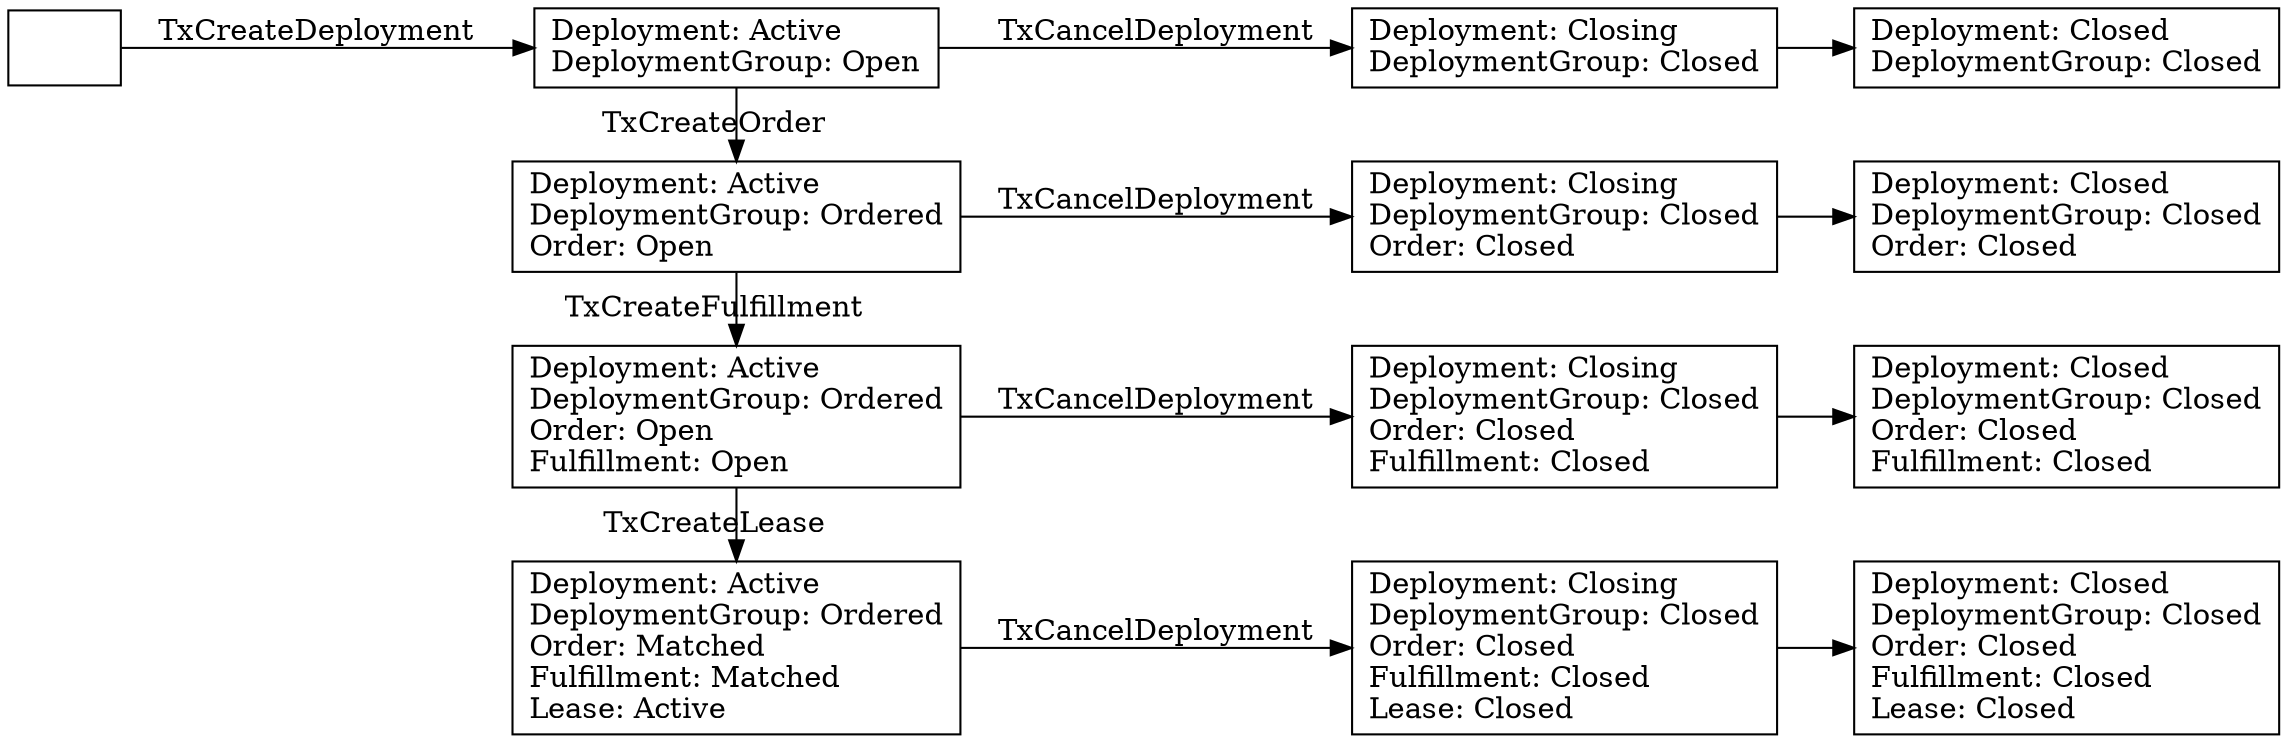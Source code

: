 digraph marketplace {

  rankdir=LR;

  "0"     [shape=box label=""];

  "1"     [shape=box labeljust="1" label="Deployment: Active\lDeploymentGroup: Open\l"];
  "2"     [shape=box labeljust="1" label="Deployment: Active\lDeploymentGroup: Ordered\lOrder: Open\l"];
  "3"     [shape=box labeljust="1" label="Deployment: Active\lDeploymentGroup: Ordered\lOrder: Open\lFulfillment: Open\l"];
  "4"     [shape=box labeljust="1" label="Deployment: Active\lDeploymentGroup: Ordered\lOrder: Matched\lFulfillment: Matched\lLease: Active\l"];

  "5"     [shape=box label="Deployment: Closing\lDeploymentGroup: Closed\l"];
  "6"     [shape=box label="Deployment: Closing\lDeploymentGroup: Closed\lOrder: Closed\l"];
  "7"     [shape=box label="Deployment: Closing\lDeploymentGroup: Closed\lOrder: Closed\lFulfillment: Closed\l"];
  "8"     [shape=box label="Deployment: Closing\lDeploymentGroup: Closed\lOrder: Closed\lFulfillment: Closed\lLease: Closed\l"];

  "9"     [shape=box label="Deployment: Closed\lDeploymentGroup: Closed\l"];
  "10"    [shape=box label="Deployment: Closed\lDeploymentGroup: Closed\lOrder: Closed\l"];
  "11"    [shape=box label="Deployment: Closed\lDeploymentGroup: Closed\lOrder: Closed\lFulfillment: Closed\l"];
  "12"    [shape=box label="Deployment: Closed\lDeploymentGroup: Closed\lOrder: Closed\lFulfillment: Closed\lLease: Closed\l"];

  "0" -> "1"           [label="TxCreateDeployment"];
  "1" -> "2"           [label="TxCreateOrder"];
  "2" -> "3"           [label="TxCreateFulfillment"];
  "3" -> "4"           [label="TxCreateLease"];

  "1" -> "5"           [label="TxCancelDeployment"];
  "2" -> "6"           [label="TxCancelDeployment"];
  "3" -> "7"           [label="TxCancelDeployment"];
  "4" -> "8"           [label="TxCancelDeployment"];

  "5" -> "9"           [label=""];
  "6" -> "10"          [label=""];
  "7" -> "11"          [label=""];
  "8" -> "12"          [label=""];

  { rank=same "1", "2", "3", "4" }
  { rank=same "5", "6", "7", "8" }
  { rank=same "9", "10", "11", "12" }
}
